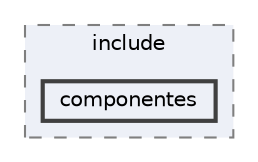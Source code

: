 digraph "becommons/include/componentes"
{
 // LATEX_PDF_SIZE
  bgcolor="transparent";
  edge [fontname=Helvetica,fontsize=10,labelfontname=Helvetica,labelfontsize=10];
  node [fontname=Helvetica,fontsize=10,shape=box,height=0.2,width=0.4];
  compound=true
  subgraph clusterdir_9a744b5567c265deacf566b467d8af59 {
    graph [ bgcolor="#edf0f7", pencolor="grey50", label="include", fontname=Helvetica,fontsize=10 style="filled,dashed", URL="dir_9a744b5567c265deacf566b467d8af59.html",tooltip=""]
  dir_111f21dc146a617cd827120506a93450 [label="componentes", fillcolor="#edf0f7", color="grey25", style="filled,bold", URL="dir_111f21dc146a617cd827120506a93450.html",tooltip=""];
  }
}
